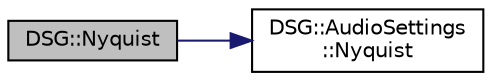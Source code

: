digraph "DSG::Nyquist"
{
  edge [fontname="Helvetica",fontsize="10",labelfontname="Helvetica",labelfontsize="10"];
  node [fontname="Helvetica",fontsize="10",shape=record];
  rankdir="LR";
  Node1 [label="DSG::Nyquist",height=0.2,width=0.4,color="black", fillcolor="grey75", style="filled", fontcolor="black"];
  Node1 -> Node2 [color="midnightblue",fontsize="10",style="solid",fontname="Helvetica"];
  Node2 [label="DSG::AudioSettings\l::Nyquist",height=0.2,width=0.4,color="black", fillcolor="white", style="filled",URL="$class_d_s_g_1_1_audio_settings.html#a8cb4afd7b58e927300ff46fbeb71bec7"];
}
